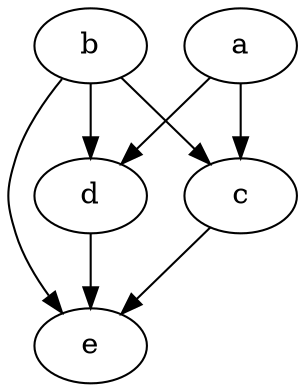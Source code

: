 digraph example {
    a [Weight=1];
    b [Weight=1];
    c [Weight=1];
    d [Weight=1];
    e [Weight=1];
    a -> c [Weight=0];
    a -> d [Weight=0];
    b -> e [Weight=3];
    c -> e [Weight=1];
    d -> e [Weight=1];
    b -> c [Weight=1];
    b -> d [Weight=2];
}
